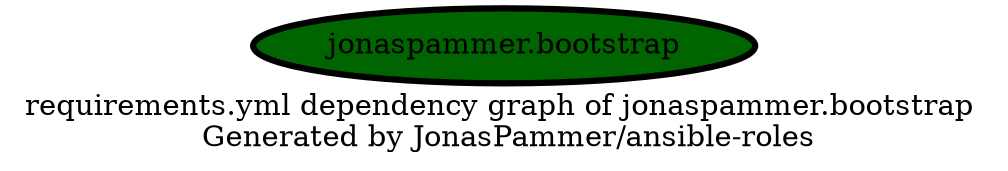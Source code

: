 // This file is generated from `templates/dependencies_single.adoc.jinja2` by Github CI, all local changes will be lost eventually.
digraph hierarchy {
  label = "requirements.yml dependency graph of jonaspammer.bootstrap \n Generated by JonasPammer/ansible-roles" ;
  overlap=false

  {
    "jonaspammer.bootstrap" [fillcolor=darkgreen style=filled penwidth=3]
  }


}